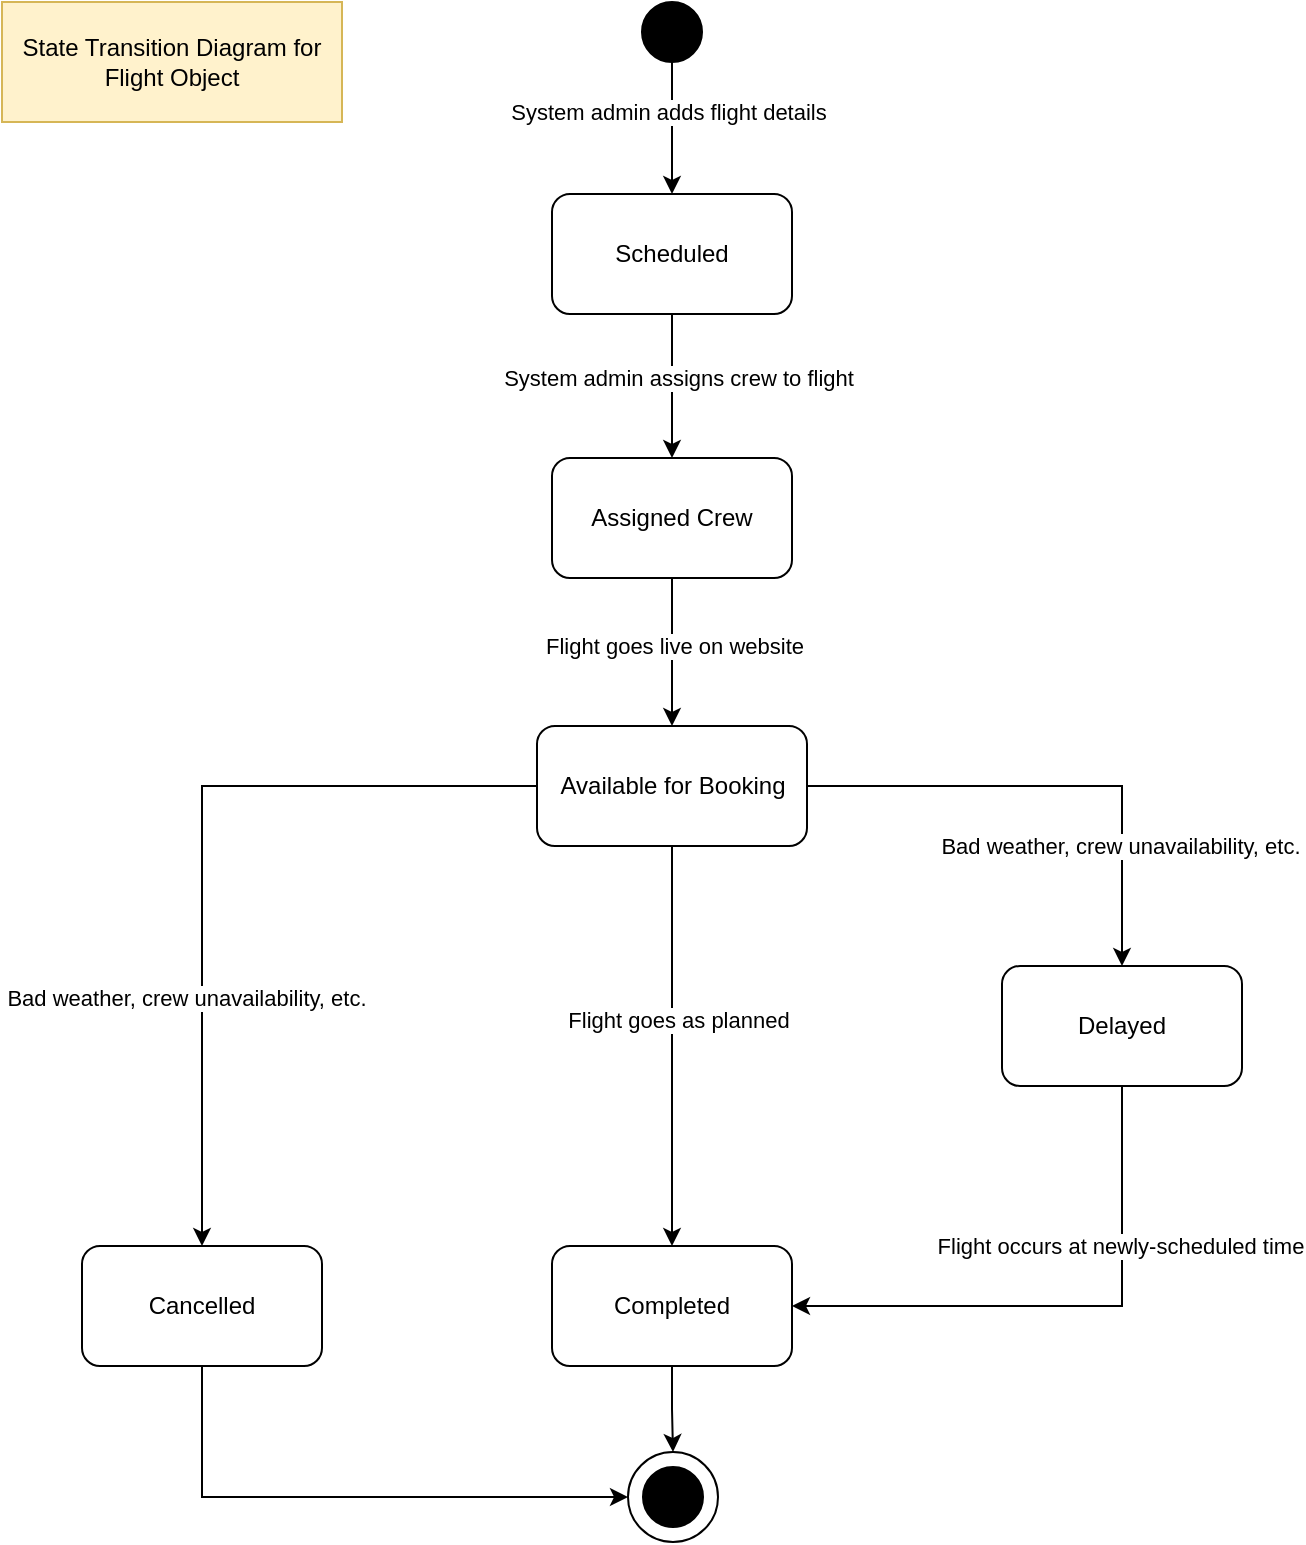 <mxfile version="22.1.2" type="device">
  <diagram name="Page-1" id="ssLpnz4dRdgNs2Zpdkk9">
    <mxGraphModel dx="306" dy="83" grid="1" gridSize="10" guides="1" tooltips="1" connect="1" arrows="1" fold="1" page="1" pageScale="1" pageWidth="1100" pageHeight="850" math="0" shadow="0">
      <root>
        <mxCell id="0" />
        <mxCell id="1" parent="0" />
        <mxCell id="HPQqTix-k1KZv60HH8lt-1" value="" style="group" parent="1" vertex="1" connectable="0">
          <mxGeometry x="1613" y="1615" width="45" height="45" as="geometry" />
        </mxCell>
        <mxCell id="HPQqTix-k1KZv60HH8lt-2" value="" style="group" parent="HPQqTix-k1KZv60HH8lt-1" vertex="1" connectable="0">
          <mxGeometry width="45" height="45" as="geometry" />
        </mxCell>
        <mxCell id="HPQqTix-k1KZv60HH8lt-3" value="" style="ellipse;whiteSpace=wrap;html=1;aspect=fixed;" parent="HPQqTix-k1KZv60HH8lt-2" vertex="1">
          <mxGeometry width="45" height="45" as="geometry" />
        </mxCell>
        <mxCell id="HPQqTix-k1KZv60HH8lt-4" value="" style="ellipse;whiteSpace=wrap;html=1;aspect=fixed;fillColor=#000000;" parent="HPQqTix-k1KZv60HH8lt-2" vertex="1">
          <mxGeometry x="7.5" y="7.5" width="30" height="30" as="geometry" />
        </mxCell>
        <mxCell id="d0ObZKYIOj4vL6NHh_b1-2" style="edgeStyle=orthogonalEdgeStyle;rounded=0;orthogonalLoop=1;jettySize=auto;html=1;exitX=0.5;exitY=1;exitDx=0;exitDy=0;entryX=0.5;entryY=0;entryDx=0;entryDy=0;" edge="1" parent="1" source="HPQqTix-k1KZv60HH8lt-8" target="d0ObZKYIOj4vL6NHh_b1-1">
          <mxGeometry relative="1" as="geometry" />
        </mxCell>
        <mxCell id="d0ObZKYIOj4vL6NHh_b1-18" value="System admin adds flight details" style="edgeLabel;html=1;align=center;verticalAlign=middle;resizable=0;points=[];" vertex="1" connectable="0" parent="d0ObZKYIOj4vL6NHh_b1-2">
          <mxGeometry x="-0.29" y="-2" relative="1" as="geometry">
            <mxPoint y="1" as="offset" />
          </mxGeometry>
        </mxCell>
        <mxCell id="HPQqTix-k1KZv60HH8lt-8" value="" style="ellipse;whiteSpace=wrap;html=1;aspect=fixed;fillColor=#000000;" parent="1" vertex="1">
          <mxGeometry x="1620" y="890" width="30" height="30" as="geometry" />
        </mxCell>
        <mxCell id="XJ0hhTHGogcGhbCVhdeB-1" value="State Transition Diagram for Flight Object" style="text;html=1;strokeColor=#d6b656;fillColor=#fff2cc;align=center;verticalAlign=middle;whiteSpace=wrap;rounded=0;" parent="1" vertex="1">
          <mxGeometry x="1300" y="890" width="170" height="60" as="geometry" />
        </mxCell>
        <mxCell id="d0ObZKYIOj4vL6NHh_b1-4" style="edgeStyle=orthogonalEdgeStyle;rounded=0;orthogonalLoop=1;jettySize=auto;html=1;exitX=0.5;exitY=1;exitDx=0;exitDy=0;entryX=0.5;entryY=0;entryDx=0;entryDy=0;" edge="1" parent="1" source="d0ObZKYIOj4vL6NHh_b1-1" target="d0ObZKYIOj4vL6NHh_b1-3">
          <mxGeometry relative="1" as="geometry" />
        </mxCell>
        <mxCell id="d0ObZKYIOj4vL6NHh_b1-19" value="System admin assigns crew to flight" style="edgeLabel;html=1;align=center;verticalAlign=middle;resizable=0;points=[];" vertex="1" connectable="0" parent="d0ObZKYIOj4vL6NHh_b1-4">
          <mxGeometry x="-0.119" y="3" relative="1" as="geometry">
            <mxPoint as="offset" />
          </mxGeometry>
        </mxCell>
        <mxCell id="d0ObZKYIOj4vL6NHh_b1-1" value="Scheduled" style="rounded=1;whiteSpace=wrap;html=1;" vertex="1" parent="1">
          <mxGeometry x="1575" y="986" width="120" height="60" as="geometry" />
        </mxCell>
        <mxCell id="d0ObZKYIOj4vL6NHh_b1-6" style="edgeStyle=orthogonalEdgeStyle;rounded=0;orthogonalLoop=1;jettySize=auto;html=1;exitX=0.5;exitY=1;exitDx=0;exitDy=0;entryX=0.5;entryY=0;entryDx=0;entryDy=0;" edge="1" parent="1" source="d0ObZKYIOj4vL6NHh_b1-3" target="d0ObZKYIOj4vL6NHh_b1-5">
          <mxGeometry relative="1" as="geometry" />
        </mxCell>
        <mxCell id="d0ObZKYIOj4vL6NHh_b1-20" value="Flight goes live on website" style="edgeLabel;html=1;align=center;verticalAlign=middle;resizable=0;points=[];" vertex="1" connectable="0" parent="d0ObZKYIOj4vL6NHh_b1-6">
          <mxGeometry x="-0.081" y="1" relative="1" as="geometry">
            <mxPoint as="offset" />
          </mxGeometry>
        </mxCell>
        <mxCell id="d0ObZKYIOj4vL6NHh_b1-3" value="Assigned Crew" style="rounded=1;whiteSpace=wrap;html=1;" vertex="1" parent="1">
          <mxGeometry x="1575" y="1118" width="120" height="60" as="geometry" />
        </mxCell>
        <mxCell id="d0ObZKYIOj4vL6NHh_b1-10" style="edgeStyle=orthogonalEdgeStyle;rounded=0;orthogonalLoop=1;jettySize=auto;html=1;exitX=0.5;exitY=1;exitDx=0;exitDy=0;entryX=0.5;entryY=0;entryDx=0;entryDy=0;" edge="1" parent="1" source="d0ObZKYIOj4vL6NHh_b1-5" target="d0ObZKYIOj4vL6NHh_b1-7">
          <mxGeometry relative="1" as="geometry" />
        </mxCell>
        <mxCell id="d0ObZKYIOj4vL6NHh_b1-22" value="Flight goes as planned" style="edgeLabel;html=1;align=center;verticalAlign=middle;resizable=0;points=[];" vertex="1" connectable="0" parent="d0ObZKYIOj4vL6NHh_b1-10">
          <mxGeometry x="-0.129" y="3" relative="1" as="geometry">
            <mxPoint as="offset" />
          </mxGeometry>
        </mxCell>
        <mxCell id="d0ObZKYIOj4vL6NHh_b1-11" style="edgeStyle=orthogonalEdgeStyle;rounded=0;orthogonalLoop=1;jettySize=auto;html=1;exitX=1;exitY=0.5;exitDx=0;exitDy=0;entryX=0.5;entryY=0;entryDx=0;entryDy=0;" edge="1" parent="1" source="d0ObZKYIOj4vL6NHh_b1-5" target="d0ObZKYIOj4vL6NHh_b1-8">
          <mxGeometry relative="1" as="geometry" />
        </mxCell>
        <mxCell id="d0ObZKYIOj4vL6NHh_b1-21" value="Bad weather, crew unavailability, etc." style="edgeLabel;html=1;align=center;verticalAlign=middle;resizable=0;points=[];" vertex="1" connectable="0" parent="d0ObZKYIOj4vL6NHh_b1-11">
          <mxGeometry x="-0.059" y="-1" relative="1" as="geometry">
            <mxPoint x="40" y="29" as="offset" />
          </mxGeometry>
        </mxCell>
        <mxCell id="d0ObZKYIOj4vL6NHh_b1-14" style="edgeStyle=orthogonalEdgeStyle;rounded=0;orthogonalLoop=1;jettySize=auto;html=1;exitX=0;exitY=0.5;exitDx=0;exitDy=0;entryX=0.5;entryY=0;entryDx=0;entryDy=0;" edge="1" parent="1" source="d0ObZKYIOj4vL6NHh_b1-5" target="d0ObZKYIOj4vL6NHh_b1-9">
          <mxGeometry relative="1" as="geometry" />
        </mxCell>
        <mxCell id="d0ObZKYIOj4vL6NHh_b1-24" value="Bad weather, crew unavailability, etc." style="edgeLabel;html=1;align=center;verticalAlign=middle;resizable=0;points=[];" vertex="1" connectable="0" parent="d0ObZKYIOj4vL6NHh_b1-14">
          <mxGeometry x="0.17" y="-3" relative="1" as="geometry">
            <mxPoint x="-5" y="41" as="offset" />
          </mxGeometry>
        </mxCell>
        <mxCell id="d0ObZKYIOj4vL6NHh_b1-5" value="Available for Booking" style="rounded=1;whiteSpace=wrap;html=1;" vertex="1" parent="1">
          <mxGeometry x="1567.5" y="1252" width="135" height="60" as="geometry" />
        </mxCell>
        <mxCell id="d0ObZKYIOj4vL6NHh_b1-17" style="edgeStyle=orthogonalEdgeStyle;rounded=0;orthogonalLoop=1;jettySize=auto;html=1;exitX=0.5;exitY=1;exitDx=0;exitDy=0;entryX=0.5;entryY=0;entryDx=0;entryDy=0;" edge="1" parent="1" source="d0ObZKYIOj4vL6NHh_b1-7" target="HPQqTix-k1KZv60HH8lt-3">
          <mxGeometry relative="1" as="geometry" />
        </mxCell>
        <mxCell id="d0ObZKYIOj4vL6NHh_b1-7" value="Completed" style="rounded=1;whiteSpace=wrap;html=1;" vertex="1" parent="1">
          <mxGeometry x="1575" y="1512" width="120" height="60" as="geometry" />
        </mxCell>
        <mxCell id="d0ObZKYIOj4vL6NHh_b1-12" style="edgeStyle=orthogonalEdgeStyle;rounded=0;orthogonalLoop=1;jettySize=auto;html=1;exitX=0.5;exitY=1;exitDx=0;exitDy=0;entryX=1;entryY=0.5;entryDx=0;entryDy=0;" edge="1" parent="1" source="d0ObZKYIOj4vL6NHh_b1-8" target="d0ObZKYIOj4vL6NHh_b1-7">
          <mxGeometry relative="1" as="geometry" />
        </mxCell>
        <mxCell id="d0ObZKYIOj4vL6NHh_b1-23" value="Flight occurs at newly-scheduled time" style="edgeLabel;html=1;align=center;verticalAlign=middle;resizable=0;points=[];" vertex="1" connectable="0" parent="d0ObZKYIOj4vL6NHh_b1-12">
          <mxGeometry x="-0.418" y="-1" relative="1" as="geometry">
            <mxPoint as="offset" />
          </mxGeometry>
        </mxCell>
        <mxCell id="d0ObZKYIOj4vL6NHh_b1-8" value="Delayed" style="rounded=1;whiteSpace=wrap;html=1;" vertex="1" parent="1">
          <mxGeometry x="1800" y="1372" width="120" height="60" as="geometry" />
        </mxCell>
        <mxCell id="d0ObZKYIOj4vL6NHh_b1-25" style="edgeStyle=orthogonalEdgeStyle;rounded=0;orthogonalLoop=1;jettySize=auto;html=1;exitX=0.5;exitY=1;exitDx=0;exitDy=0;entryX=0;entryY=0.5;entryDx=0;entryDy=0;" edge="1" parent="1" source="d0ObZKYIOj4vL6NHh_b1-9" target="HPQqTix-k1KZv60HH8lt-3">
          <mxGeometry relative="1" as="geometry" />
        </mxCell>
        <mxCell id="d0ObZKYIOj4vL6NHh_b1-9" value="Cancelled" style="rounded=1;whiteSpace=wrap;html=1;" vertex="1" parent="1">
          <mxGeometry x="1340" y="1512" width="120" height="60" as="geometry" />
        </mxCell>
      </root>
    </mxGraphModel>
  </diagram>
</mxfile>
